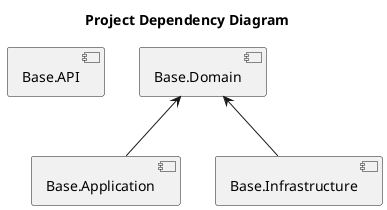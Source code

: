 @startuml
title Project Dependency Diagram

' Define components (e.g., projects, libraries, etc.)
component "Base.API" as BaseAPI
component "Base.Application" as BaseApplication
component "Base.Domain" as BaseDomain
component "Base.Infrastructure" as BaseInfrastructure


' Define relationships
BaseDomain <-- BaseApplication
BaseDomain <-- BaseInfrastructure

@enduml